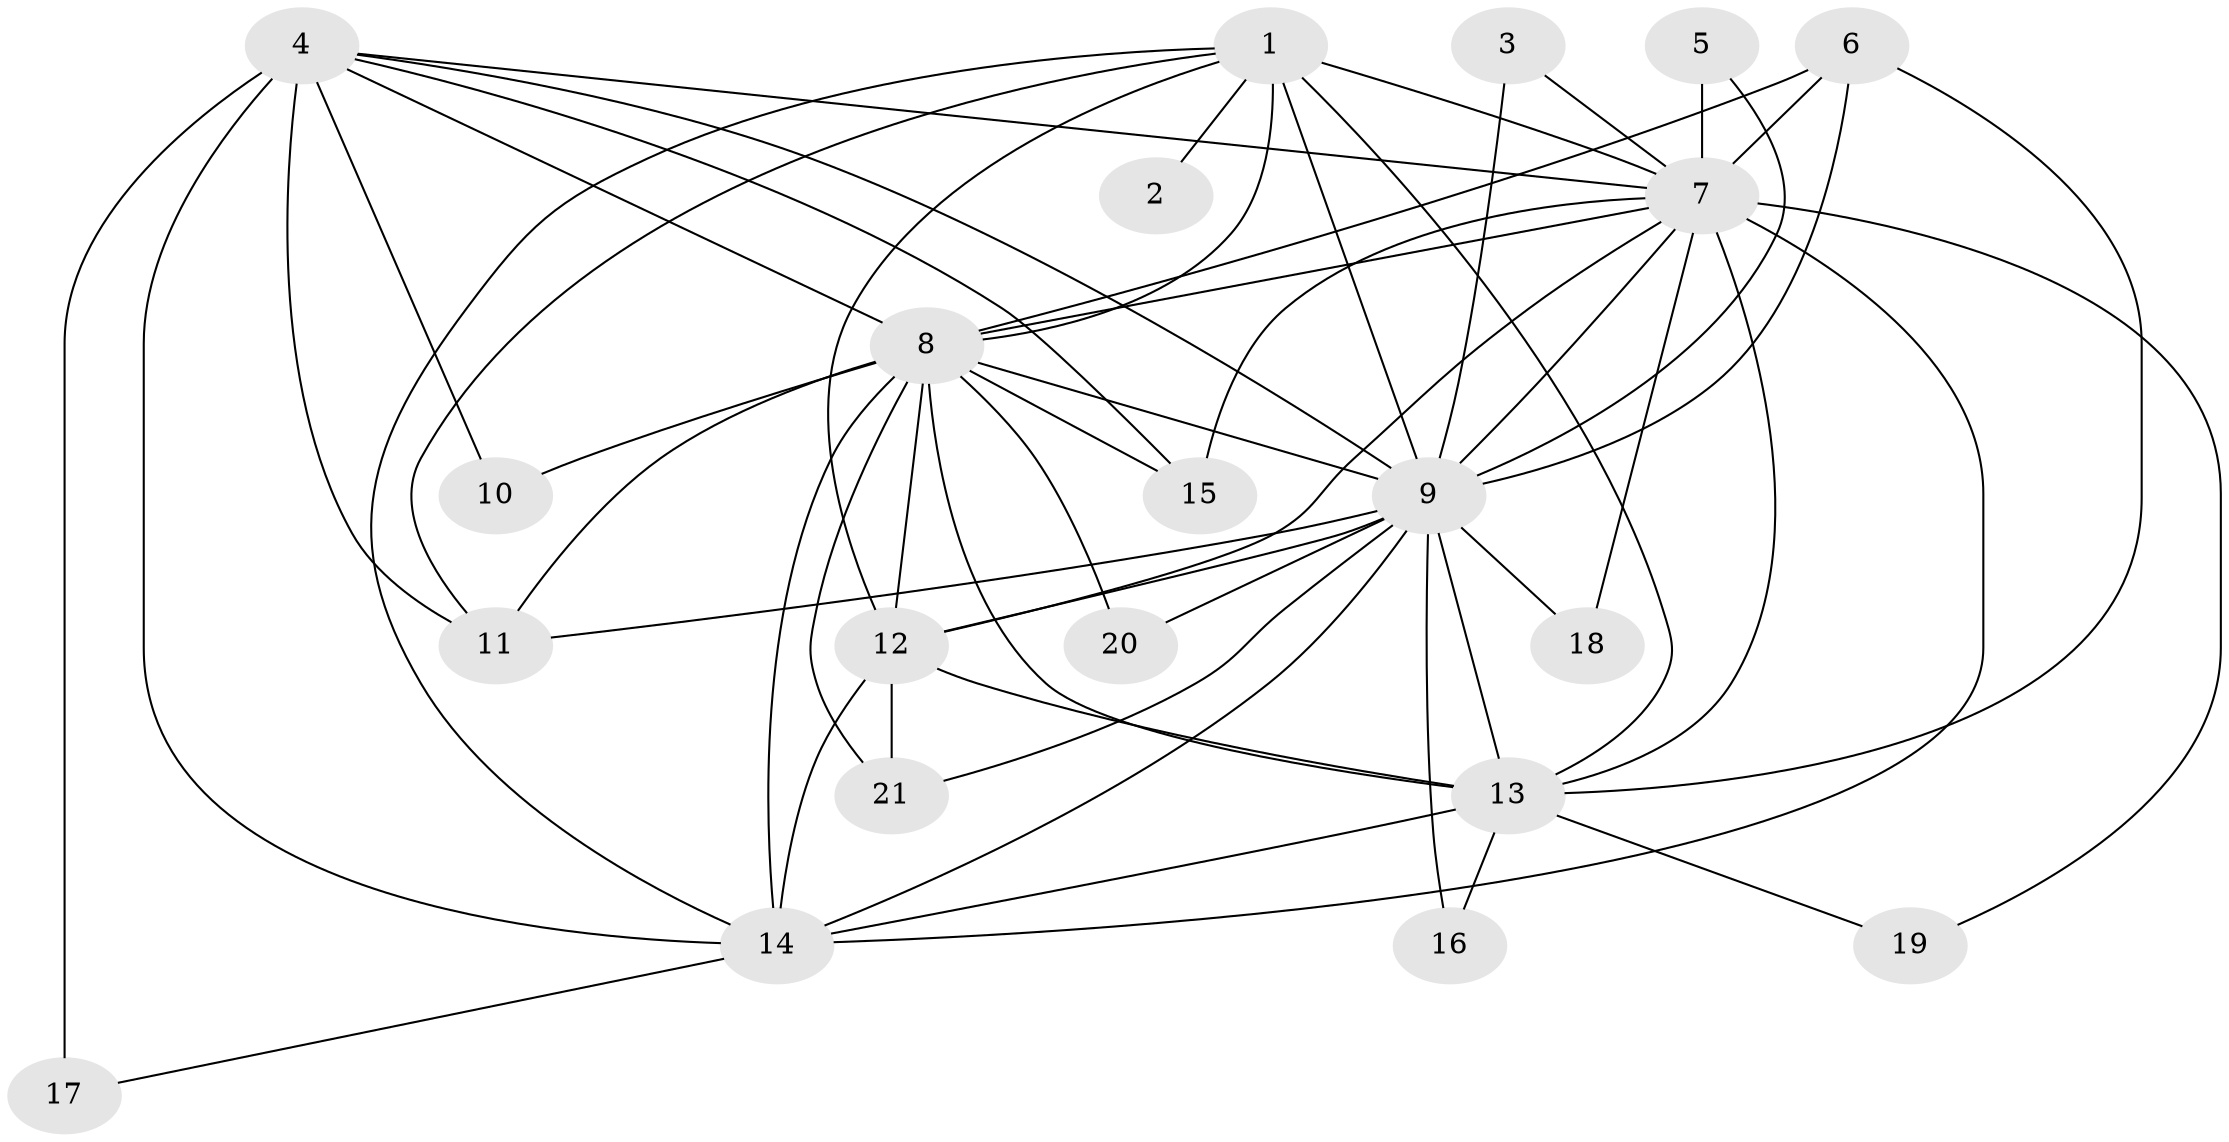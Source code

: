 // original degree distribution, {19: 0.0196078431372549, 13: 0.058823529411764705, 18: 0.0196078431372549, 14: 0.0392156862745098, 15: 0.058823529411764705, 3: 0.2549019607843137, 4: 0.058823529411764705, 2: 0.47058823529411764, 6: 0.0196078431372549}
// Generated by graph-tools (version 1.1) at 2025/36/03/04/25 23:36:29]
// undirected, 21 vertices, 56 edges
graph export_dot {
  node [color=gray90,style=filled];
  1;
  2;
  3;
  4;
  5;
  6;
  7;
  8;
  9;
  10;
  11;
  12;
  13;
  14;
  15;
  16;
  17;
  18;
  19;
  20;
  21;
  1 -- 2 [weight=3.0];
  1 -- 7 [weight=1.0];
  1 -- 8 [weight=2.0];
  1 -- 9 [weight=2.0];
  1 -- 11 [weight=1.0];
  1 -- 12 [weight=2.0];
  1 -- 13 [weight=3.0];
  1 -- 14 [weight=1.0];
  3 -- 7 [weight=1.0];
  3 -- 9 [weight=2.0];
  4 -- 7 [weight=1.0];
  4 -- 8 [weight=1.0];
  4 -- 9 [weight=1.0];
  4 -- 10 [weight=1.0];
  4 -- 11 [weight=1.0];
  4 -- 14 [weight=1.0];
  4 -- 15 [weight=1.0];
  4 -- 17 [weight=2.0];
  5 -- 7 [weight=1.0];
  5 -- 9 [weight=1.0];
  6 -- 7 [weight=2.0];
  6 -- 8 [weight=1.0];
  6 -- 9 [weight=1.0];
  6 -- 13 [weight=1.0];
  7 -- 8 [weight=2.0];
  7 -- 9 [weight=3.0];
  7 -- 12 [weight=1.0];
  7 -- 13 [weight=3.0];
  7 -- 14 [weight=1.0];
  7 -- 15 [weight=1.0];
  7 -- 18 [weight=1.0];
  7 -- 19 [weight=1.0];
  8 -- 9 [weight=5.0];
  8 -- 10 [weight=2.0];
  8 -- 11 [weight=1.0];
  8 -- 12 [weight=3.0];
  8 -- 13 [weight=4.0];
  8 -- 14 [weight=3.0];
  8 -- 15 [weight=1.0];
  8 -- 20 [weight=1.0];
  8 -- 21 [weight=1.0];
  9 -- 11 [weight=1.0];
  9 -- 12 [weight=2.0];
  9 -- 13 [weight=4.0];
  9 -- 14 [weight=2.0];
  9 -- 16 [weight=1.0];
  9 -- 18 [weight=1.0];
  9 -- 20 [weight=2.0];
  9 -- 21 [weight=1.0];
  12 -- 13 [weight=3.0];
  12 -- 14 [weight=1.0];
  12 -- 21 [weight=3.0];
  13 -- 14 [weight=3.0];
  13 -- 16 [weight=1.0];
  13 -- 19 [weight=1.0];
  14 -- 17 [weight=1.0];
}
